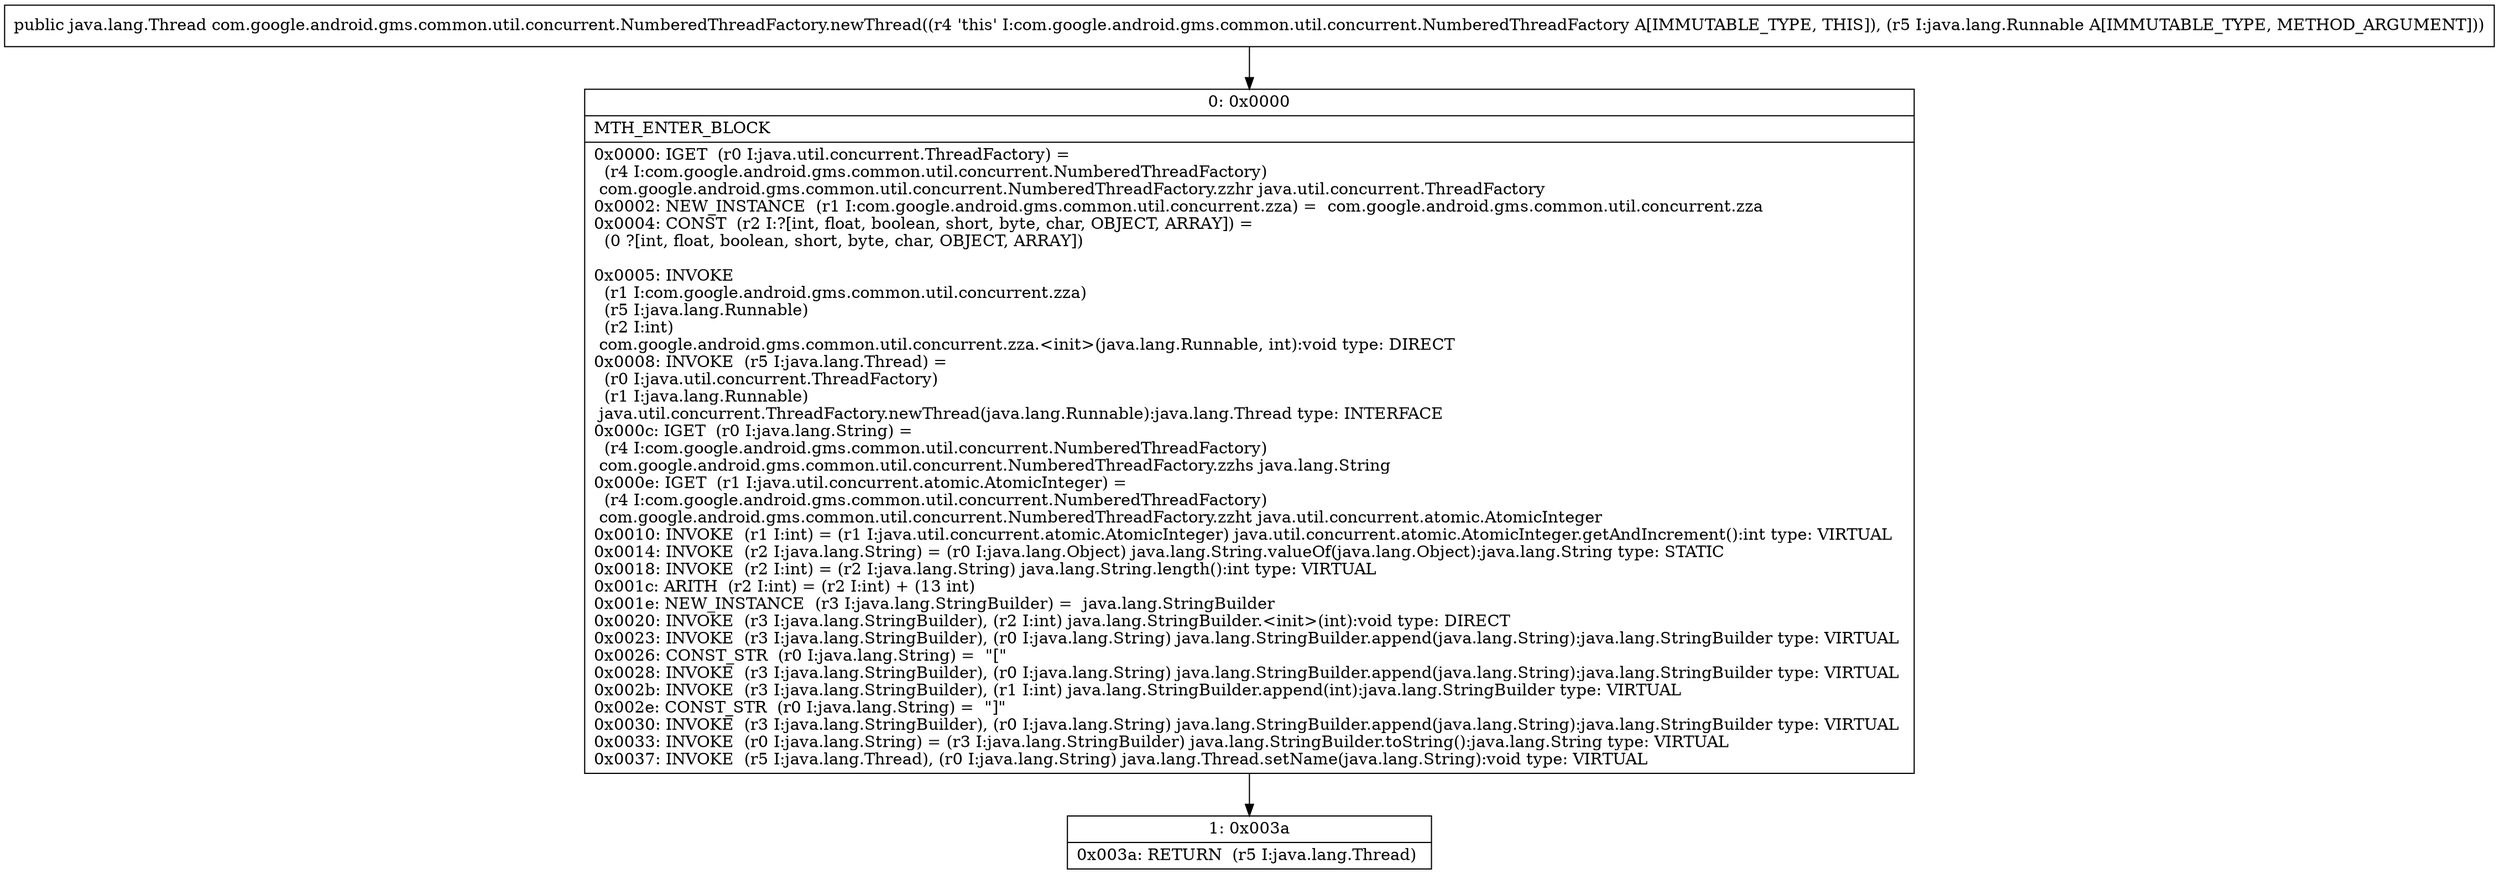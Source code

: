 digraph "CFG forcom.google.android.gms.common.util.concurrent.NumberedThreadFactory.newThread(Ljava\/lang\/Runnable;)Ljava\/lang\/Thread;" {
Node_0 [shape=record,label="{0\:\ 0x0000|MTH_ENTER_BLOCK\l|0x0000: IGET  (r0 I:java.util.concurrent.ThreadFactory) = \l  (r4 I:com.google.android.gms.common.util.concurrent.NumberedThreadFactory)\l com.google.android.gms.common.util.concurrent.NumberedThreadFactory.zzhr java.util.concurrent.ThreadFactory \l0x0002: NEW_INSTANCE  (r1 I:com.google.android.gms.common.util.concurrent.zza) =  com.google.android.gms.common.util.concurrent.zza \l0x0004: CONST  (r2 I:?[int, float, boolean, short, byte, char, OBJECT, ARRAY]) = \l  (0 ?[int, float, boolean, short, byte, char, OBJECT, ARRAY])\l \l0x0005: INVOKE  \l  (r1 I:com.google.android.gms.common.util.concurrent.zza)\l  (r5 I:java.lang.Runnable)\l  (r2 I:int)\l com.google.android.gms.common.util.concurrent.zza.\<init\>(java.lang.Runnable, int):void type: DIRECT \l0x0008: INVOKE  (r5 I:java.lang.Thread) = \l  (r0 I:java.util.concurrent.ThreadFactory)\l  (r1 I:java.lang.Runnable)\l java.util.concurrent.ThreadFactory.newThread(java.lang.Runnable):java.lang.Thread type: INTERFACE \l0x000c: IGET  (r0 I:java.lang.String) = \l  (r4 I:com.google.android.gms.common.util.concurrent.NumberedThreadFactory)\l com.google.android.gms.common.util.concurrent.NumberedThreadFactory.zzhs java.lang.String \l0x000e: IGET  (r1 I:java.util.concurrent.atomic.AtomicInteger) = \l  (r4 I:com.google.android.gms.common.util.concurrent.NumberedThreadFactory)\l com.google.android.gms.common.util.concurrent.NumberedThreadFactory.zzht java.util.concurrent.atomic.AtomicInteger \l0x0010: INVOKE  (r1 I:int) = (r1 I:java.util.concurrent.atomic.AtomicInteger) java.util.concurrent.atomic.AtomicInteger.getAndIncrement():int type: VIRTUAL \l0x0014: INVOKE  (r2 I:java.lang.String) = (r0 I:java.lang.Object) java.lang.String.valueOf(java.lang.Object):java.lang.String type: STATIC \l0x0018: INVOKE  (r2 I:int) = (r2 I:java.lang.String) java.lang.String.length():int type: VIRTUAL \l0x001c: ARITH  (r2 I:int) = (r2 I:int) + (13 int) \l0x001e: NEW_INSTANCE  (r3 I:java.lang.StringBuilder) =  java.lang.StringBuilder \l0x0020: INVOKE  (r3 I:java.lang.StringBuilder), (r2 I:int) java.lang.StringBuilder.\<init\>(int):void type: DIRECT \l0x0023: INVOKE  (r3 I:java.lang.StringBuilder), (r0 I:java.lang.String) java.lang.StringBuilder.append(java.lang.String):java.lang.StringBuilder type: VIRTUAL \l0x0026: CONST_STR  (r0 I:java.lang.String) =  \"[\" \l0x0028: INVOKE  (r3 I:java.lang.StringBuilder), (r0 I:java.lang.String) java.lang.StringBuilder.append(java.lang.String):java.lang.StringBuilder type: VIRTUAL \l0x002b: INVOKE  (r3 I:java.lang.StringBuilder), (r1 I:int) java.lang.StringBuilder.append(int):java.lang.StringBuilder type: VIRTUAL \l0x002e: CONST_STR  (r0 I:java.lang.String) =  \"]\" \l0x0030: INVOKE  (r3 I:java.lang.StringBuilder), (r0 I:java.lang.String) java.lang.StringBuilder.append(java.lang.String):java.lang.StringBuilder type: VIRTUAL \l0x0033: INVOKE  (r0 I:java.lang.String) = (r3 I:java.lang.StringBuilder) java.lang.StringBuilder.toString():java.lang.String type: VIRTUAL \l0x0037: INVOKE  (r5 I:java.lang.Thread), (r0 I:java.lang.String) java.lang.Thread.setName(java.lang.String):void type: VIRTUAL \l}"];
Node_1 [shape=record,label="{1\:\ 0x003a|0x003a: RETURN  (r5 I:java.lang.Thread) \l}"];
MethodNode[shape=record,label="{public java.lang.Thread com.google.android.gms.common.util.concurrent.NumberedThreadFactory.newThread((r4 'this' I:com.google.android.gms.common.util.concurrent.NumberedThreadFactory A[IMMUTABLE_TYPE, THIS]), (r5 I:java.lang.Runnable A[IMMUTABLE_TYPE, METHOD_ARGUMENT])) }"];
MethodNode -> Node_0;
Node_0 -> Node_1;
}

